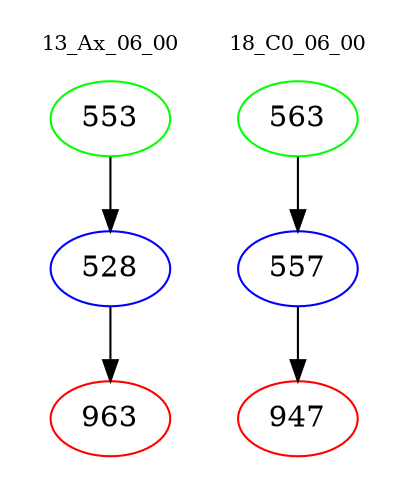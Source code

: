 digraph{
subgraph cluster_0 {
color = white
label = "13_Ax_06_00";
fontsize=10;
T0_553 [label="553", color="green"]
T0_553 -> T0_528 [color="black"]
T0_528 [label="528", color="blue"]
T0_528 -> T0_963 [color="black"]
T0_963 [label="963", color="red"]
}
subgraph cluster_1 {
color = white
label = "18_C0_06_00";
fontsize=10;
T1_563 [label="563", color="green"]
T1_563 -> T1_557 [color="black"]
T1_557 [label="557", color="blue"]
T1_557 -> T1_947 [color="black"]
T1_947 [label="947", color="red"]
}
}
